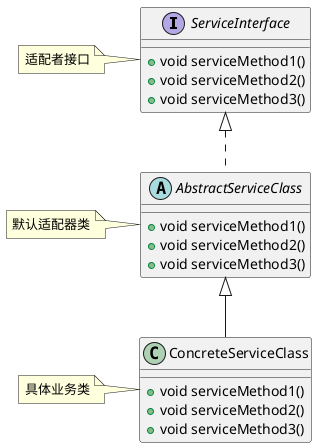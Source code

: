 @startuml 

skinparam DefaultFontName PingFangSC-Regular

interface ServiceInterface{
    + void serviceMethod1()
    + void serviceMethod2()
    + void serviceMethod3()
}
abstract class AbstractServiceClass{
    + void serviceMethod1()
    + void serviceMethod2()
    + void serviceMethod3()
}
class ConcreteServiceClass{
    + void serviceMethod1()
    + void serviceMethod2()
    + void serviceMethod3()
}
note left of ServiceInterface
适配者接口
end note
note left of AbstractServiceClass
默认适配器类
end note
note left of ConcreteServiceClass
具体业务类
end note

ServiceInterface <|.. AbstractServiceClass
AbstractServiceClass <|-- ConcreteServiceClass

@enduml
